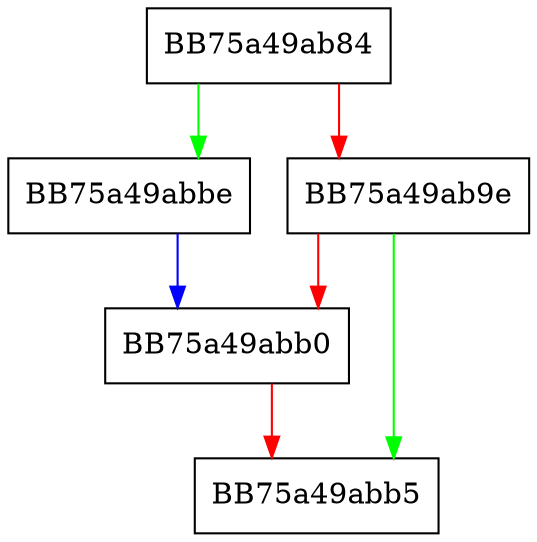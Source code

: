 digraph GetCurrentUnbiasedTimeWithOffset {
  node [shape="box"];
  graph [splines=ortho];
  BB75a49ab84 -> BB75a49abbe [color="green"];
  BB75a49ab84 -> BB75a49ab9e [color="red"];
  BB75a49ab9e -> BB75a49abb5 [color="green"];
  BB75a49ab9e -> BB75a49abb0 [color="red"];
  BB75a49abb0 -> BB75a49abb5 [color="red"];
  BB75a49abbe -> BB75a49abb0 [color="blue"];
}